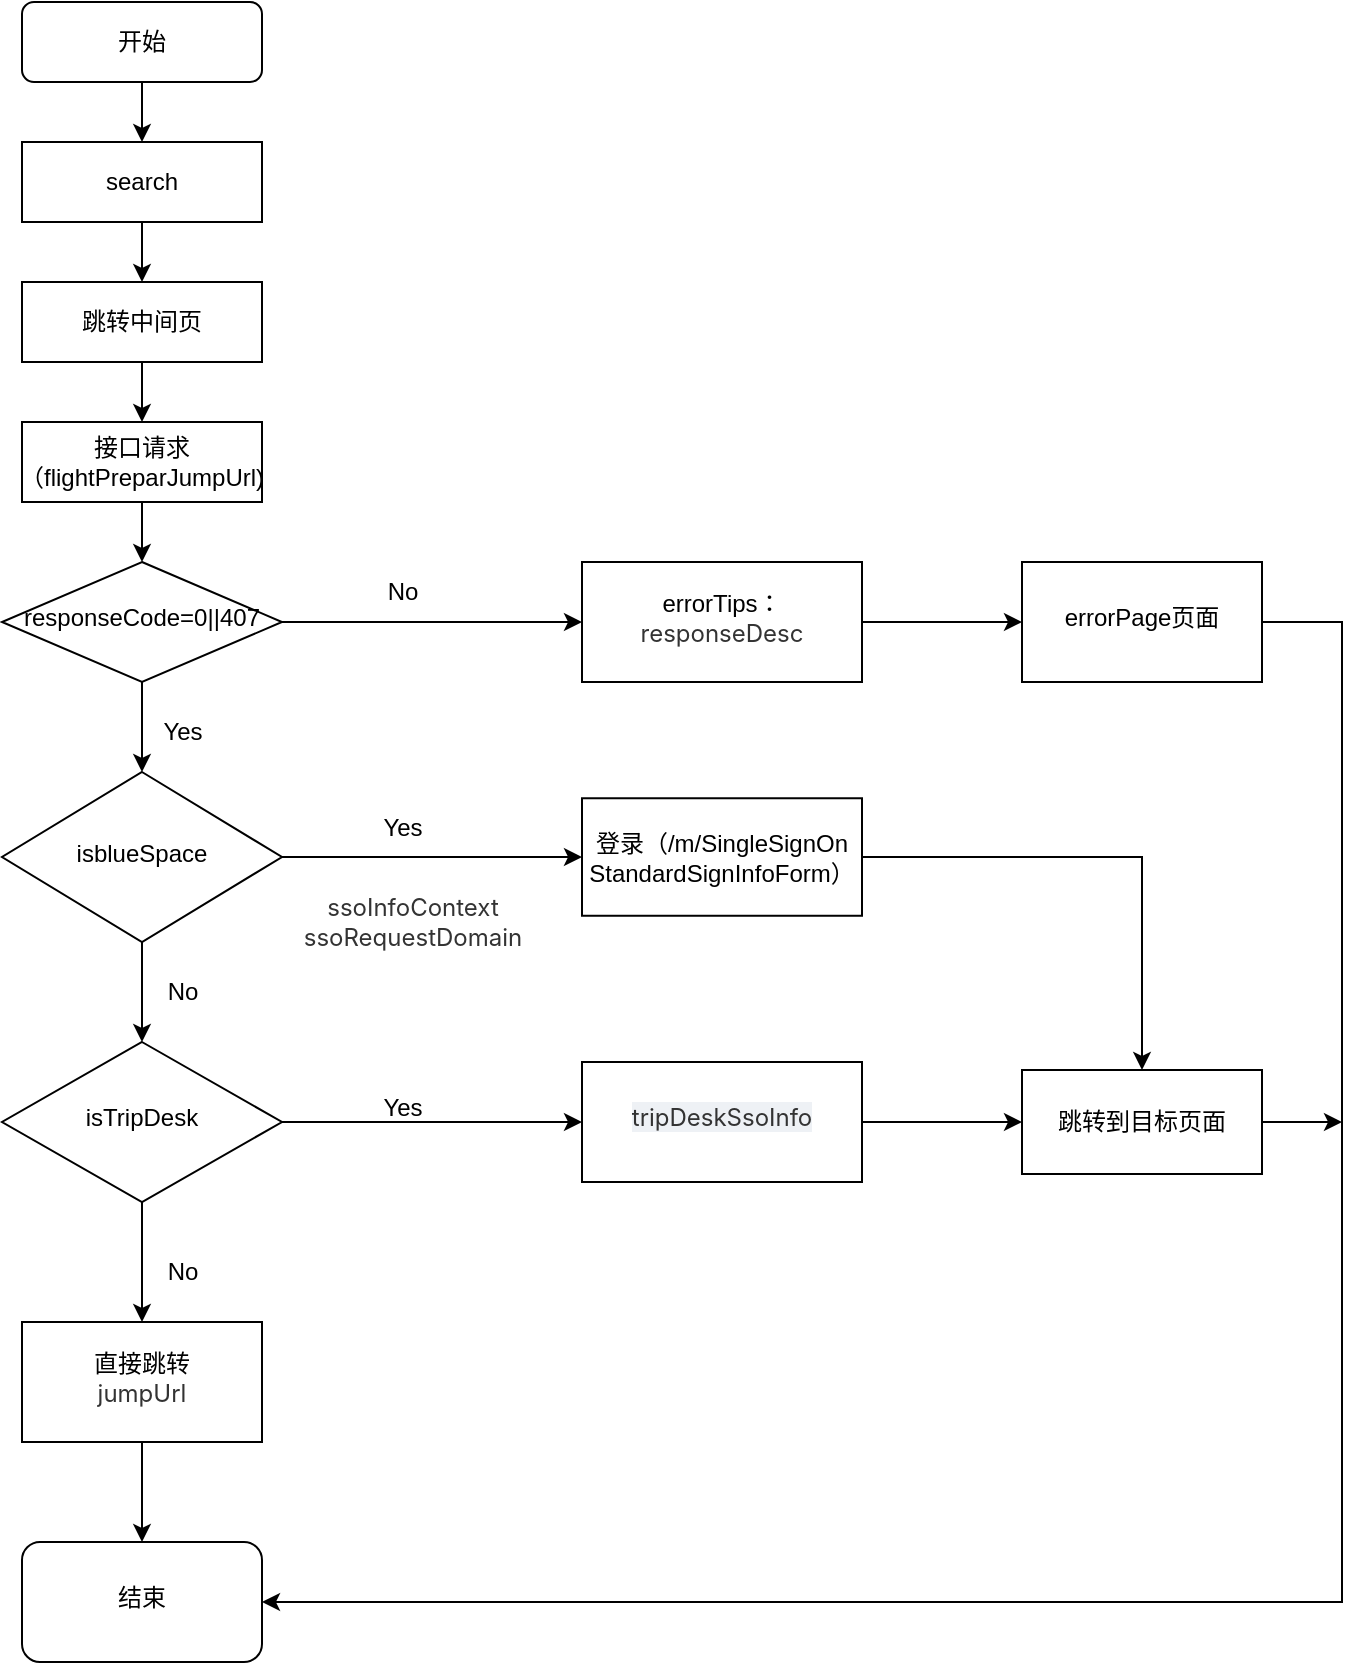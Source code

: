 <mxfile version="26.0.6">
  <diagram id="C5RBs43oDa-KdzZeNtuy" name="Page-1">
    <mxGraphModel dx="1466" dy="929" grid="1" gridSize="10" guides="1" tooltips="1" connect="1" arrows="1" fold="1" page="1" pageScale="1" pageWidth="827" pageHeight="1169" math="0" shadow="0">
      <root>
        <mxCell id="WIyWlLk6GJQsqaUBKTNV-0" />
        <mxCell id="WIyWlLk6GJQsqaUBKTNV-1" parent="WIyWlLk6GJQsqaUBKTNV-0" />
        <mxCell id="nSaXsAgncoJ5bo9kkxaI-39" value="" style="edgeStyle=orthogonalEdgeStyle;rounded=0;orthogonalLoop=1;jettySize=auto;html=1;" edge="1" parent="WIyWlLk6GJQsqaUBKTNV-1" source="WIyWlLk6GJQsqaUBKTNV-6" target="WIyWlLk6GJQsqaUBKTNV-10">
          <mxGeometry relative="1" as="geometry" />
        </mxCell>
        <mxCell id="nSaXsAgncoJ5bo9kkxaI-41" value="" style="edgeStyle=orthogonalEdgeStyle;rounded=0;orthogonalLoop=1;jettySize=auto;html=1;" edge="1" parent="WIyWlLk6GJQsqaUBKTNV-1" source="WIyWlLk6GJQsqaUBKTNV-6" target="nSaXsAgncoJ5bo9kkxaI-40">
          <mxGeometry relative="1" as="geometry" />
        </mxCell>
        <mxCell id="WIyWlLk6GJQsqaUBKTNV-6" value="responseCode=0||407" style="rhombus;whiteSpace=wrap;html=1;shadow=0;fontFamily=Helvetica;fontSize=12;align=center;strokeWidth=1;spacing=6;spacingTop=-4;" parent="WIyWlLk6GJQsqaUBKTNV-1" vertex="1">
          <mxGeometry x="150" y="280" width="140" height="60" as="geometry" />
        </mxCell>
        <mxCell id="nSaXsAgncoJ5bo9kkxaI-15" value="" style="edgeStyle=orthogonalEdgeStyle;rounded=0;orthogonalLoop=1;jettySize=auto;html=1;" edge="1" parent="WIyWlLk6GJQsqaUBKTNV-1" source="WIyWlLk6GJQsqaUBKTNV-10" target="nSaXsAgncoJ5bo9kkxaI-14">
          <mxGeometry relative="1" as="geometry" />
        </mxCell>
        <mxCell id="nSaXsAgncoJ5bo9kkxaI-46" style="edgeStyle=orthogonalEdgeStyle;rounded=0;orthogonalLoop=1;jettySize=auto;html=1;exitX=1;exitY=0.5;exitDx=0;exitDy=0;" edge="1" parent="WIyWlLk6GJQsqaUBKTNV-1" source="WIyWlLk6GJQsqaUBKTNV-10" target="nSaXsAgncoJ5bo9kkxaI-26">
          <mxGeometry relative="1" as="geometry" />
        </mxCell>
        <mxCell id="WIyWlLk6GJQsqaUBKTNV-10" value="isblueSpace" style="rhombus;whiteSpace=wrap;html=1;shadow=0;fontFamily=Helvetica;fontSize=12;align=center;strokeWidth=1;spacing=6;spacingTop=-4;" parent="WIyWlLk6GJQsqaUBKTNV-1" vertex="1">
          <mxGeometry x="150" y="385" width="140" height="85" as="geometry" />
        </mxCell>
        <mxCell id="nSaXsAgncoJ5bo9kkxaI-29" value="" style="edgeStyle=orthogonalEdgeStyle;rounded=0;orthogonalLoop=1;jettySize=auto;html=1;" edge="1" parent="WIyWlLk6GJQsqaUBKTNV-1" source="nSaXsAgncoJ5bo9kkxaI-4">
          <mxGeometry relative="1" as="geometry">
            <mxPoint x="220" y="70" as="targetPoint" />
          </mxGeometry>
        </mxCell>
        <mxCell id="nSaXsAgncoJ5bo9kkxaI-4" value="开始" style="rounded=1;whiteSpace=wrap;html=1;fontSize=12;glass=0;strokeWidth=1;shadow=0;" vertex="1" parent="WIyWlLk6GJQsqaUBKTNV-1">
          <mxGeometry x="160" width="120" height="40" as="geometry" />
        </mxCell>
        <mxCell id="nSaXsAgncoJ5bo9kkxaI-10" value="&lt;span style=&quot;color: rgb(51, 51, 51); font-family: -apple-system, &amp;quot;system-ui&amp;quot;, &amp;quot;Segoe UI&amp;quot;, Roboto, &amp;quot;Helvetica Neue&amp;quot;, Arial, &amp;quot;Noto Sans&amp;quot;, sans-serif, &amp;quot;Apple Color Emoji&amp;quot;, &amp;quot;Segoe UI Emoji&amp;quot;, &amp;quot;Segoe UI Symbol&amp;quot;, &amp;quot;Noto Color Emoji&amp;quot;; text-align: start; background-color: rgb(255, 255, 255);&quot;&gt;ssoInfoContext&lt;br&gt;&lt;/span&gt;&lt;span style=&quot;color: rgb(51, 51, 51); font-family: -apple-system, &amp;quot;system-ui&amp;quot;, &amp;quot;Segoe UI&amp;quot;, Roboto, &amp;quot;Helvetica Neue&amp;quot;, Arial, &amp;quot;Noto Sans&amp;quot;, sans-serif, &amp;quot;Apple Color Emoji&amp;quot;, &amp;quot;Segoe UI Emoji&amp;quot;, &amp;quot;Segoe UI Symbol&amp;quot;, &amp;quot;Noto Color Emoji&amp;quot;; text-align: start; background-color: rgb(255, 255, 255);&quot;&gt;ssoRequestDomain&lt;/span&gt;&lt;span style=&quot;color: rgb(51, 51, 51); font-family: -apple-system, &amp;quot;system-ui&amp;quot;, &amp;quot;Segoe UI&amp;quot;, Roboto, &amp;quot;Helvetica Neue&amp;quot;, Arial, &amp;quot;Noto Sans&amp;quot;, sans-serif, &amp;quot;Apple Color Emoji&amp;quot;, &amp;quot;Segoe UI Emoji&amp;quot;, &amp;quot;Segoe UI Symbol&amp;quot;, &amp;quot;Noto Color Emoji&amp;quot;; text-align: start; background-color: rgb(255, 255, 255);&quot;&gt;&lt;/span&gt;" style="text;html=1;align=center;verticalAlign=middle;resizable=0;points=[];autosize=1;strokeColor=none;fillColor=none;" vertex="1" parent="WIyWlLk6GJQsqaUBKTNV-1">
          <mxGeometry x="290" y="440" width="130" height="40" as="geometry" />
        </mxCell>
        <mxCell id="nSaXsAgncoJ5bo9kkxaI-17" value="" style="edgeStyle=orthogonalEdgeStyle;rounded=0;orthogonalLoop=1;jettySize=auto;html=1;" edge="1" parent="WIyWlLk6GJQsqaUBKTNV-1" source="nSaXsAgncoJ5bo9kkxaI-14" target="nSaXsAgncoJ5bo9kkxaI-16">
          <mxGeometry relative="1" as="geometry" />
        </mxCell>
        <mxCell id="nSaXsAgncoJ5bo9kkxaI-22" value="" style="edgeStyle=orthogonalEdgeStyle;rounded=0;orthogonalLoop=1;jettySize=auto;html=1;" edge="1" parent="WIyWlLk6GJQsqaUBKTNV-1" source="nSaXsAgncoJ5bo9kkxaI-14" target="nSaXsAgncoJ5bo9kkxaI-21">
          <mxGeometry relative="1" as="geometry" />
        </mxCell>
        <mxCell id="nSaXsAgncoJ5bo9kkxaI-14" value="isTripDesk" style="rhombus;whiteSpace=wrap;html=1;shadow=0;fontFamily=Helvetica;fontSize=12;align=center;strokeWidth=1;spacing=6;spacingTop=-4;" vertex="1" parent="WIyWlLk6GJQsqaUBKTNV-1">
          <mxGeometry x="150" y="520" width="140" height="80" as="geometry" />
        </mxCell>
        <mxCell id="nSaXsAgncoJ5bo9kkxaI-51" value="" style="edgeStyle=orthogonalEdgeStyle;rounded=0;orthogonalLoop=1;jettySize=auto;html=1;" edge="1" parent="WIyWlLk6GJQsqaUBKTNV-1" source="nSaXsAgncoJ5bo9kkxaI-16" target="nSaXsAgncoJ5bo9kkxaI-50">
          <mxGeometry relative="1" as="geometry" />
        </mxCell>
        <mxCell id="nSaXsAgncoJ5bo9kkxaI-16" value="直接跳转&lt;br&gt;&lt;span style=&quot;color: rgb(51, 51, 51); font-family: -apple-system, &amp;quot;system-ui&amp;quot;, &amp;quot;Segoe UI&amp;quot;, Roboto, &amp;quot;Helvetica Neue&amp;quot;, Arial, &amp;quot;Noto Sans&amp;quot;, sans-serif, &amp;quot;Apple Color Emoji&amp;quot;, &amp;quot;Segoe UI Emoji&amp;quot;, &amp;quot;Segoe UI Symbol&amp;quot;, &amp;quot;Noto Color Emoji&amp;quot;; text-align: start; text-wrap-mode: nowrap; background-color: rgb(255, 255, 255);&quot;&gt;jumpUrl&lt;/span&gt;" style="whiteSpace=wrap;html=1;shadow=0;strokeWidth=1;spacing=6;spacingTop=-4;" vertex="1" parent="WIyWlLk6GJQsqaUBKTNV-1">
          <mxGeometry x="160" y="660" width="120" height="60" as="geometry" />
        </mxCell>
        <mxCell id="nSaXsAgncoJ5bo9kkxaI-18" value="No" style="text;html=1;align=center;verticalAlign=middle;resizable=0;points=[];autosize=1;strokeColor=none;fillColor=none;" vertex="1" parent="WIyWlLk6GJQsqaUBKTNV-1">
          <mxGeometry x="220" y="480" width="40" height="30" as="geometry" />
        </mxCell>
        <mxCell id="nSaXsAgncoJ5bo9kkxaI-58" style="edgeStyle=orthogonalEdgeStyle;rounded=0;orthogonalLoop=1;jettySize=auto;html=1;exitX=1;exitY=0.5;exitDx=0;exitDy=0;" edge="1" parent="WIyWlLk6GJQsqaUBKTNV-1" source="nSaXsAgncoJ5bo9kkxaI-21" target="nSaXsAgncoJ5bo9kkxaI-27">
          <mxGeometry relative="1" as="geometry" />
        </mxCell>
        <mxCell id="nSaXsAgncoJ5bo9kkxaI-21" value="&lt;span style=&quot;color: rgb(51, 51, 51); font-family: -apple-system, &amp;quot;system-ui&amp;quot;, &amp;quot;Segoe UI&amp;quot;, Roboto, &amp;quot;Helvetica Neue&amp;quot;, Arial, &amp;quot;Noto Sans&amp;quot;, sans-serif, &amp;quot;Apple Color Emoji&amp;quot;, &amp;quot;Segoe UI Emoji&amp;quot;, &amp;quot;Segoe UI Symbol&amp;quot;, &amp;quot;Noto Color Emoji&amp;quot;; text-align: start; text-wrap-mode: nowrap; background-color: rgb(238, 241, 245);&quot;&gt;tripDeskSsoInfo&lt;/span&gt;" style="whiteSpace=wrap;html=1;shadow=0;strokeWidth=1;spacing=6;spacingTop=-4;" vertex="1" parent="WIyWlLk6GJQsqaUBKTNV-1">
          <mxGeometry x="440" y="530" width="140" height="60" as="geometry" />
        </mxCell>
        <mxCell id="nSaXsAgncoJ5bo9kkxaI-23" value="Yes" style="text;html=1;align=center;verticalAlign=middle;resizable=0;points=[];autosize=1;strokeColor=none;fillColor=none;" vertex="1" parent="WIyWlLk6GJQsqaUBKTNV-1">
          <mxGeometry x="330" y="538" width="40" height="30" as="geometry" />
        </mxCell>
        <mxCell id="nSaXsAgncoJ5bo9kkxaI-52" style="edgeStyle=orthogonalEdgeStyle;rounded=0;orthogonalLoop=1;jettySize=auto;html=1;exitX=1;exitY=0.5;exitDx=0;exitDy=0;" edge="1" parent="WIyWlLk6GJQsqaUBKTNV-1" source="nSaXsAgncoJ5bo9kkxaI-26" target="nSaXsAgncoJ5bo9kkxaI-27">
          <mxGeometry relative="1" as="geometry" />
        </mxCell>
        <mxCell id="nSaXsAgncoJ5bo9kkxaI-26" value="登录（&lt;span style=&quot;color: light-dark(rgb(0, 0, 0), rgb(255, 255, 255)); background-color: transparent;&quot;&gt;/m/SingleSignOn&lt;br&gt;StandardSignInfoForm）&lt;/span&gt;" style="rounded=0;whiteSpace=wrap;html=1;" vertex="1" parent="WIyWlLk6GJQsqaUBKTNV-1">
          <mxGeometry x="440" y="398.13" width="140" height="58.75" as="geometry" />
        </mxCell>
        <mxCell id="nSaXsAgncoJ5bo9kkxaI-62" style="edgeStyle=orthogonalEdgeStyle;rounded=0;orthogonalLoop=1;jettySize=auto;html=1;exitX=1;exitY=0.5;exitDx=0;exitDy=0;" edge="1" parent="WIyWlLk6GJQsqaUBKTNV-1" source="nSaXsAgncoJ5bo9kkxaI-27">
          <mxGeometry relative="1" as="geometry">
            <mxPoint x="820" y="560" as="targetPoint" />
          </mxGeometry>
        </mxCell>
        <mxCell id="nSaXsAgncoJ5bo9kkxaI-27" value="跳转到目标页面" style="rounded=0;whiteSpace=wrap;html=1;" vertex="1" parent="WIyWlLk6GJQsqaUBKTNV-1">
          <mxGeometry x="660" y="534" width="120" height="52" as="geometry" />
        </mxCell>
        <mxCell id="nSaXsAgncoJ5bo9kkxaI-33" value="" style="edgeStyle=orthogonalEdgeStyle;rounded=0;orthogonalLoop=1;jettySize=auto;html=1;" edge="1" parent="WIyWlLk6GJQsqaUBKTNV-1" source="nSaXsAgncoJ5bo9kkxaI-30" target="nSaXsAgncoJ5bo9kkxaI-32">
          <mxGeometry relative="1" as="geometry" />
        </mxCell>
        <mxCell id="nSaXsAgncoJ5bo9kkxaI-30" value="search" style="rounded=0;whiteSpace=wrap;html=1;" vertex="1" parent="WIyWlLk6GJQsqaUBKTNV-1">
          <mxGeometry x="160" y="70" width="120" height="40" as="geometry" />
        </mxCell>
        <mxCell id="nSaXsAgncoJ5bo9kkxaI-35" value="" style="edgeStyle=orthogonalEdgeStyle;rounded=0;orthogonalLoop=1;jettySize=auto;html=1;" edge="1" parent="WIyWlLk6GJQsqaUBKTNV-1" source="nSaXsAgncoJ5bo9kkxaI-32" target="nSaXsAgncoJ5bo9kkxaI-34">
          <mxGeometry relative="1" as="geometry" />
        </mxCell>
        <mxCell id="nSaXsAgncoJ5bo9kkxaI-32" value="跳转中间页" style="rounded=0;whiteSpace=wrap;html=1;" vertex="1" parent="WIyWlLk6GJQsqaUBKTNV-1">
          <mxGeometry x="160" y="140" width="120" height="40" as="geometry" />
        </mxCell>
        <mxCell id="nSaXsAgncoJ5bo9kkxaI-38" style="edgeStyle=orthogonalEdgeStyle;rounded=0;orthogonalLoop=1;jettySize=auto;html=1;exitX=0.5;exitY=1;exitDx=0;exitDy=0;entryX=0.5;entryY=0;entryDx=0;entryDy=0;" edge="1" parent="WIyWlLk6GJQsqaUBKTNV-1" source="nSaXsAgncoJ5bo9kkxaI-34" target="WIyWlLk6GJQsqaUBKTNV-6">
          <mxGeometry relative="1" as="geometry" />
        </mxCell>
        <mxCell id="nSaXsAgncoJ5bo9kkxaI-34" value="接口请求（flightPreparJumpUrl)" style="rounded=0;whiteSpace=wrap;html=1;" vertex="1" parent="WIyWlLk6GJQsqaUBKTNV-1">
          <mxGeometry x="160" y="210" width="120" height="40" as="geometry" />
        </mxCell>
        <mxCell id="nSaXsAgncoJ5bo9kkxaI-57" value="" style="edgeStyle=orthogonalEdgeStyle;rounded=0;orthogonalLoop=1;jettySize=auto;html=1;" edge="1" parent="WIyWlLk6GJQsqaUBKTNV-1" source="nSaXsAgncoJ5bo9kkxaI-40" target="nSaXsAgncoJ5bo9kkxaI-56">
          <mxGeometry relative="1" as="geometry" />
        </mxCell>
        <mxCell id="nSaXsAgncoJ5bo9kkxaI-40" value="errorTips：&lt;span style=&quot;text-wrap-mode: nowrap; color: rgb(51, 51, 51); font-family: -apple-system, &amp;quot;system-ui&amp;quot;, &amp;quot;Segoe UI&amp;quot;, Roboto, &amp;quot;Helvetica Neue&amp;quot;, Arial, &amp;quot;Noto Sans&amp;quot;, sans-serif, &amp;quot;Apple Color Emoji&amp;quot;, &amp;quot;Segoe UI Emoji&amp;quot;, &amp;quot;Segoe UI Symbol&amp;quot;, &amp;quot;Noto Color Emoji&amp;quot;; text-align: start; background-color: rgb(255, 255, 255);&quot;&gt;responseDesc&lt;/span&gt;" style="whiteSpace=wrap;html=1;shadow=0;strokeWidth=1;spacing=6;spacingTop=-4;" vertex="1" parent="WIyWlLk6GJQsqaUBKTNV-1">
          <mxGeometry x="440" y="280" width="140" height="60" as="geometry" />
        </mxCell>
        <mxCell id="nSaXsAgncoJ5bo9kkxaI-42" value="No" style="text;html=1;align=center;verticalAlign=middle;resizable=0;points=[];autosize=1;strokeColor=none;fillColor=none;" vertex="1" parent="WIyWlLk6GJQsqaUBKTNV-1">
          <mxGeometry x="330" y="280" width="40" height="30" as="geometry" />
        </mxCell>
        <mxCell id="nSaXsAgncoJ5bo9kkxaI-43" value="Yes" style="text;html=1;align=center;verticalAlign=middle;resizable=0;points=[];autosize=1;strokeColor=none;fillColor=none;" vertex="1" parent="WIyWlLk6GJQsqaUBKTNV-1">
          <mxGeometry x="220" y="350" width="40" height="30" as="geometry" />
        </mxCell>
        <mxCell id="nSaXsAgncoJ5bo9kkxaI-47" value="Yes" style="text;html=1;align=center;verticalAlign=middle;resizable=0;points=[];autosize=1;strokeColor=none;fillColor=none;" vertex="1" parent="WIyWlLk6GJQsqaUBKTNV-1">
          <mxGeometry x="330" y="398" width="40" height="30" as="geometry" />
        </mxCell>
        <mxCell id="nSaXsAgncoJ5bo9kkxaI-49" value="No" style="text;html=1;align=center;verticalAlign=middle;resizable=0;points=[];autosize=1;strokeColor=none;fillColor=none;" vertex="1" parent="WIyWlLk6GJQsqaUBKTNV-1">
          <mxGeometry x="220" y="620" width="40" height="30" as="geometry" />
        </mxCell>
        <mxCell id="nSaXsAgncoJ5bo9kkxaI-50" value="结束" style="rounded=1;whiteSpace=wrap;html=1;shadow=0;strokeWidth=1;spacing=6;spacingTop=-4;" vertex="1" parent="WIyWlLk6GJQsqaUBKTNV-1">
          <mxGeometry x="160" y="770" width="120" height="60" as="geometry" />
        </mxCell>
        <mxCell id="nSaXsAgncoJ5bo9kkxaI-59" style="edgeStyle=orthogonalEdgeStyle;rounded=0;orthogonalLoop=1;jettySize=auto;html=1;exitX=1;exitY=0.5;exitDx=0;exitDy=0;entryX=1;entryY=0.5;entryDx=0;entryDy=0;" edge="1" parent="WIyWlLk6GJQsqaUBKTNV-1" source="nSaXsAgncoJ5bo9kkxaI-56" target="nSaXsAgncoJ5bo9kkxaI-50">
          <mxGeometry relative="1" as="geometry">
            <Array as="points">
              <mxPoint x="820" y="310" />
              <mxPoint x="820" y="800" />
            </Array>
          </mxGeometry>
        </mxCell>
        <mxCell id="nSaXsAgncoJ5bo9kkxaI-56" value="errorPage页面" style="whiteSpace=wrap;html=1;shadow=0;strokeWidth=1;spacing=6;spacingTop=-4;" vertex="1" parent="WIyWlLk6GJQsqaUBKTNV-1">
          <mxGeometry x="660" y="280" width="120" height="60" as="geometry" />
        </mxCell>
      </root>
    </mxGraphModel>
  </diagram>
</mxfile>
